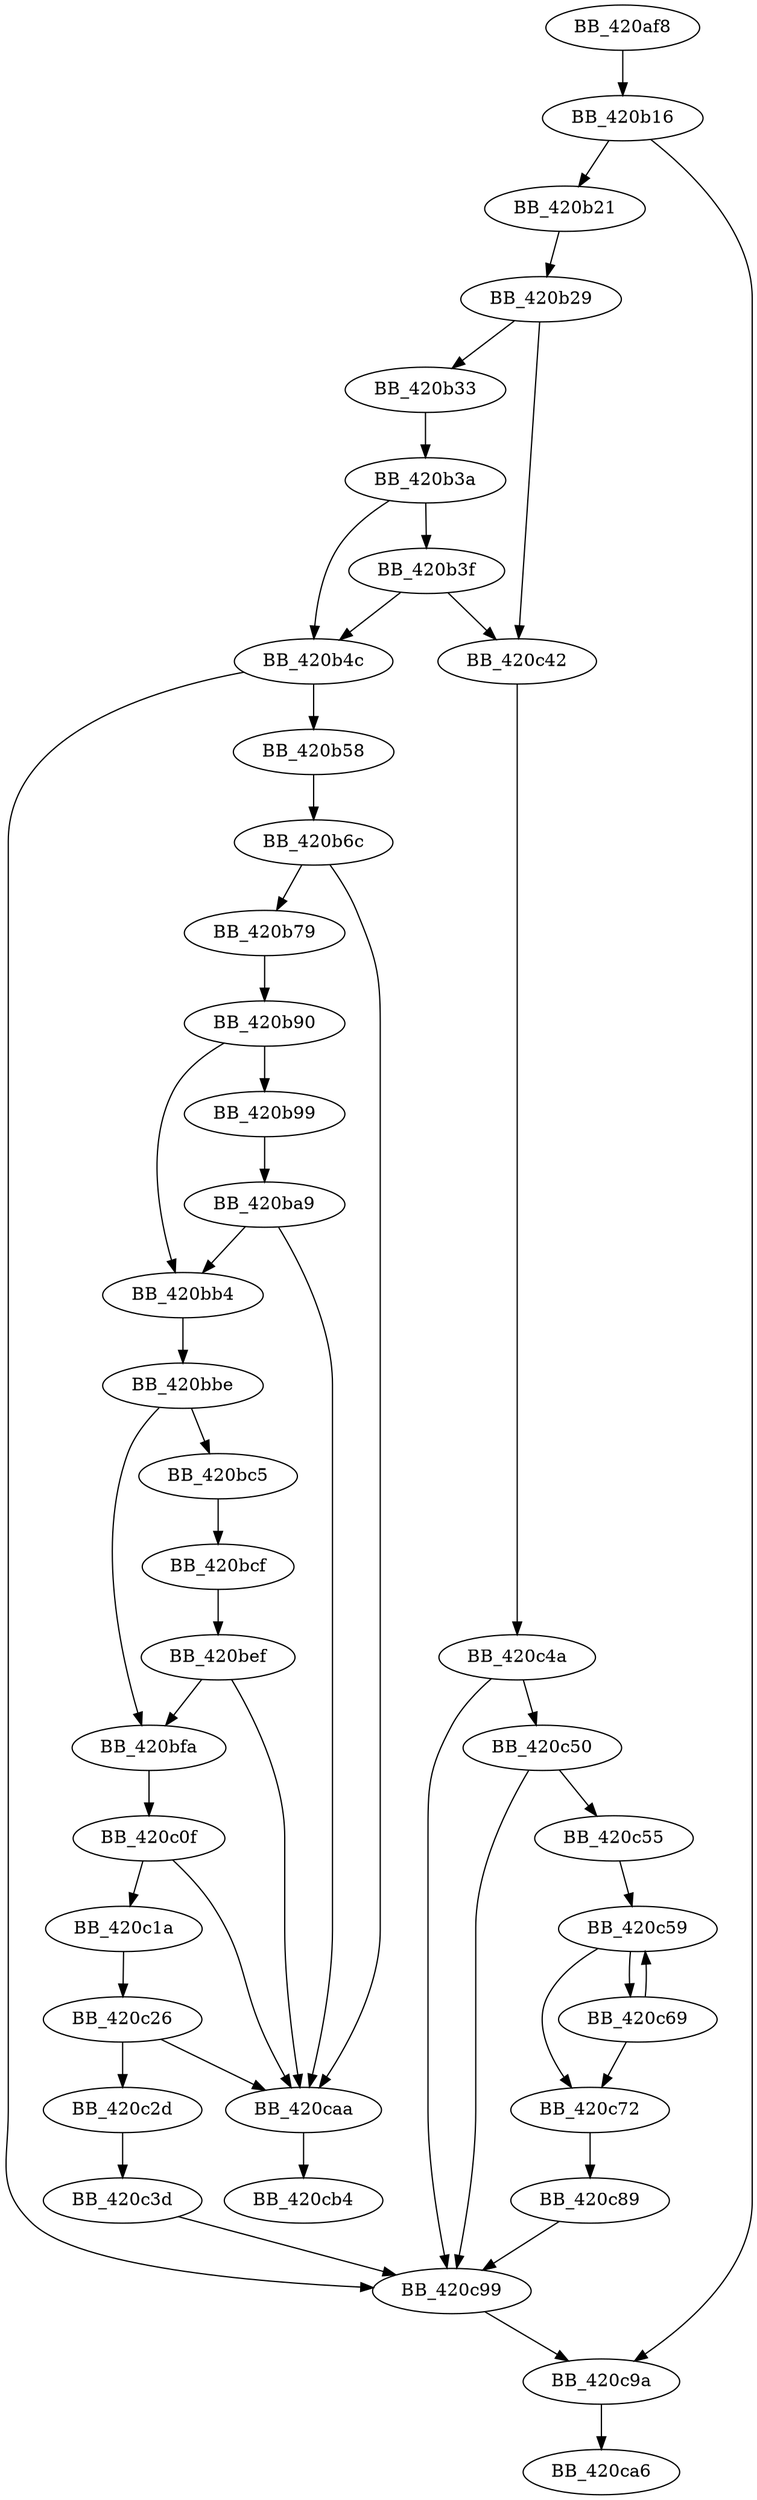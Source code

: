 DiGraph __NMSG_WRITE{
BB_420af8->BB_420b16
BB_420b16->BB_420b21
BB_420b16->BB_420c9a
BB_420b21->BB_420b29
BB_420b29->BB_420b33
BB_420b29->BB_420c42
BB_420b33->BB_420b3a
BB_420b3a->BB_420b3f
BB_420b3a->BB_420b4c
BB_420b3f->BB_420b4c
BB_420b3f->BB_420c42
BB_420b4c->BB_420b58
BB_420b4c->BB_420c99
BB_420b58->BB_420b6c
BB_420b6c->BB_420b79
BB_420b6c->BB_420caa
BB_420b79->BB_420b90
BB_420b90->BB_420b99
BB_420b90->BB_420bb4
BB_420b99->BB_420ba9
BB_420ba9->BB_420bb4
BB_420ba9->BB_420caa
BB_420bb4->BB_420bbe
BB_420bbe->BB_420bc5
BB_420bbe->BB_420bfa
BB_420bc5->BB_420bcf
BB_420bcf->BB_420bef
BB_420bef->BB_420bfa
BB_420bef->BB_420caa
BB_420bfa->BB_420c0f
BB_420c0f->BB_420c1a
BB_420c0f->BB_420caa
BB_420c1a->BB_420c26
BB_420c26->BB_420c2d
BB_420c26->BB_420caa
BB_420c2d->BB_420c3d
BB_420c3d->BB_420c99
BB_420c42->BB_420c4a
BB_420c4a->BB_420c50
BB_420c4a->BB_420c99
BB_420c50->BB_420c55
BB_420c50->BB_420c99
BB_420c55->BB_420c59
BB_420c59->BB_420c69
BB_420c59->BB_420c72
BB_420c69->BB_420c59
BB_420c69->BB_420c72
BB_420c72->BB_420c89
BB_420c89->BB_420c99
BB_420c99->BB_420c9a
BB_420c9a->BB_420ca6
BB_420caa->BB_420cb4
}
